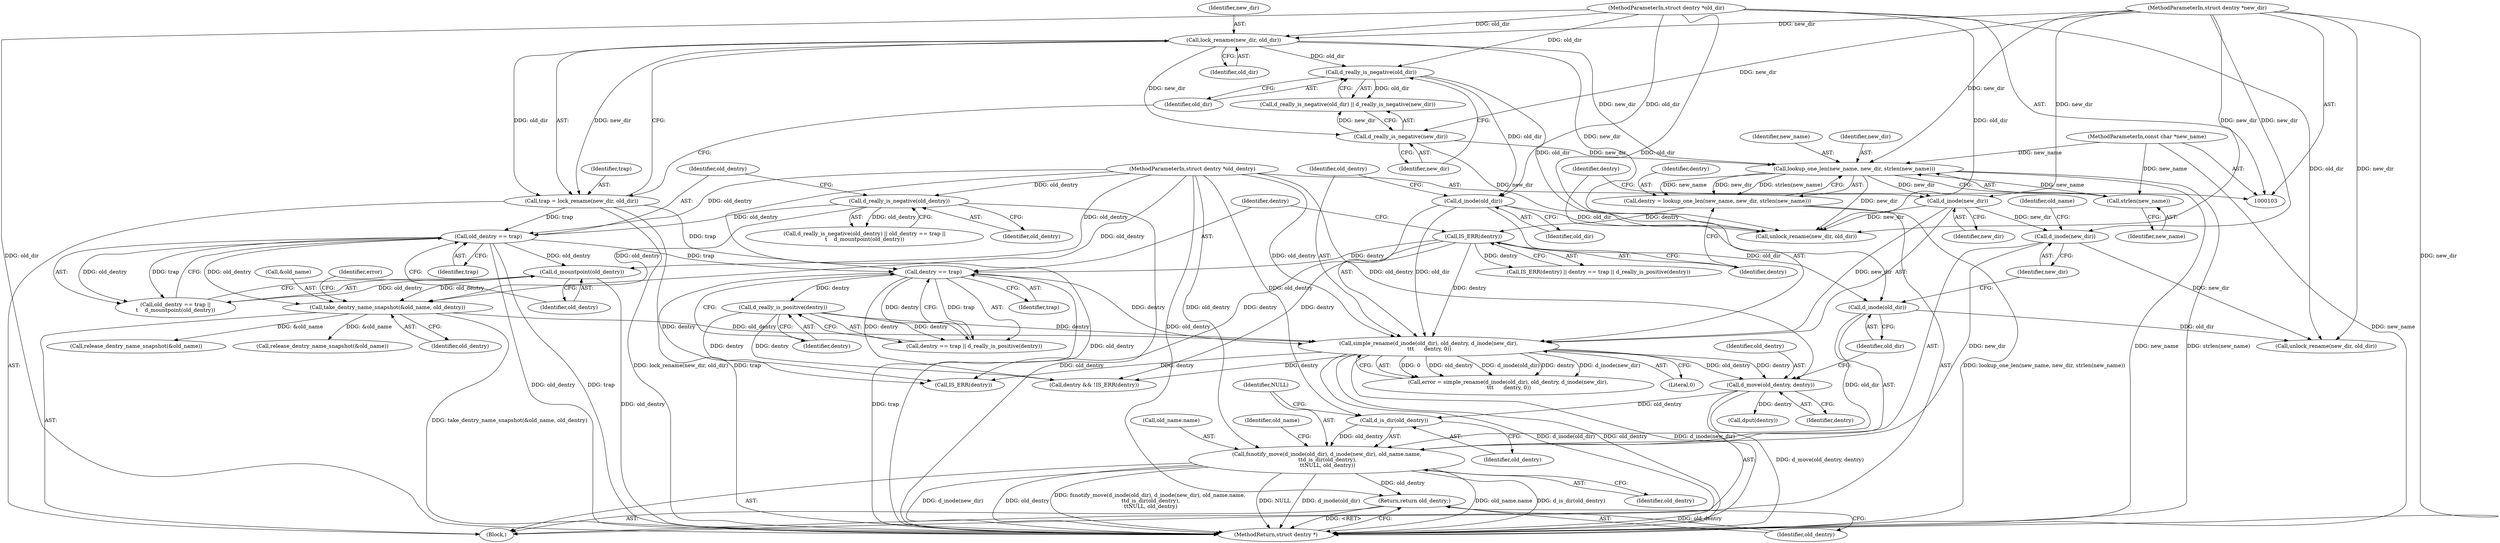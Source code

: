 digraph "0_linux_49d31c2f389acfe83417083e1208422b4091cd9e@API" {
"1000181" [label="(Call,fsnotify_move(d_inode(old_dir), d_inode(new_dir), old_name.name,\n \t\td_is_dir(old_dentry),\n \t\tNULL, old_dentry))"];
"1000182" [label="(Call,d_inode(old_dir))"];
"1000164" [label="(Call,d_inode(old_dir))"];
"1000123" [label="(Call,d_really_is_negative(old_dir))"];
"1000118" [label="(Call,lock_rename(new_dir, old_dir))"];
"1000106" [label="(MethodParameterIn,struct dentry *new_dir)"];
"1000104" [label="(MethodParameterIn,struct dentry *old_dir)"];
"1000184" [label="(Call,d_inode(new_dir))"];
"1000167" [label="(Call,d_inode(new_dir))"];
"1000141" [label="(Call,lookup_one_len(new_name, new_dir, strlen(new_name)))"];
"1000144" [label="(Call,strlen(new_name))"];
"1000107" [label="(MethodParameterIn,const char *new_name)"];
"1000125" [label="(Call,d_really_is_negative(new_dir))"];
"1000189" [label="(Call,d_is_dir(old_dentry))"];
"1000178" [label="(Call,d_move(old_dentry, dentry))"];
"1000163" [label="(Call,simple_rename(d_inode(old_dir), old_dentry, d_inode(new_dir),\n \t\t\t      dentry, 0))"];
"1000157" [label="(Call,take_dentry_name_snapshot(&old_name, old_dentry))"];
"1000133" [label="(Call,old_dentry == trap)"];
"1000130" [label="(Call,d_really_is_negative(old_dentry))"];
"1000105" [label="(MethodParameterIn,struct dentry *old_dentry)"];
"1000116" [label="(Call,trap = lock_rename(new_dir, old_dir))"];
"1000136" [label="(Call,d_mountpoint(old_dentry))"];
"1000151" [label="(Call,dentry == trap)"];
"1000148" [label="(Call,IS_ERR(dentry))"];
"1000139" [label="(Call,dentry = lookup_one_len(new_name, new_dir, strlen(new_name)))"];
"1000154" [label="(Call,d_really_is_positive(dentry))"];
"1000201" [label="(Return,return old_dentry;)"];
"1000116" [label="(Call,trap = lock_rename(new_dir, old_dir))"];
"1000143" [label="(Identifier,new_dir)"];
"1000190" [label="(Identifier,old_dentry)"];
"1000161" [label="(Call,error = simple_rename(d_inode(old_dir), old_dentry, d_inode(new_dir),\n \t\t\t      dentry, 0))"];
"1000124" [label="(Identifier,old_dir)"];
"1000133" [label="(Call,old_dentry == trap)"];
"1000151" [label="(Call,dentry == trap)"];
"1000192" [label="(Identifier,old_dentry)"];
"1000137" [label="(Identifier,old_dentry)"];
"1000168" [label="(Identifier,new_dir)"];
"1000150" [label="(Call,dentry == trap || d_really_is_positive(dentry))"];
"1000141" [label="(Call,lookup_one_len(new_name, new_dir, strlen(new_name)))"];
"1000186" [label="(Call,old_name.name)"];
"1000184" [label="(Call,d_inode(new_dir))"];
"1000123" [label="(Call,d_really_is_negative(old_dir))"];
"1000118" [label="(Call,lock_rename(new_dir, old_dir))"];
"1000134" [label="(Identifier,old_dentry)"];
"1000195" [label="(Identifier,old_name)"];
"1000125" [label="(Call,d_really_is_negative(new_dir))"];
"1000166" [label="(Identifier,old_dentry)"];
"1000152" [label="(Identifier,dentry)"];
"1000155" [label="(Identifier,dentry)"];
"1000212" [label="(Call,unlock_rename(new_dir, old_dir))"];
"1000182" [label="(Call,d_inode(old_dir))"];
"1000164" [label="(Call,d_inode(old_dir))"];
"1000119" [label="(Identifier,new_dir)"];
"1000174" [label="(Call,release_dentry_name_snapshot(&old_name))"];
"1000191" [label="(Identifier,NULL)"];
"1000120" [label="(Identifier,old_dir)"];
"1000142" [label="(Identifier,new_name)"];
"1000105" [label="(MethodParameterIn,struct dentry *old_dentry)"];
"1000162" [label="(Identifier,error)"];
"1000187" [label="(Identifier,old_name)"];
"1000140" [label="(Identifier,dentry)"];
"1000145" [label="(Identifier,new_name)"];
"1000217" [label="(MethodReturn,struct dentry *)"];
"1000129" [label="(Call,d_really_is_negative(old_dentry) || old_dentry == trap ||\n\t    d_mountpoint(old_dentry))"];
"1000157" [label="(Call,take_dentry_name_snapshot(&old_name, old_dentry))"];
"1000183" [label="(Identifier,old_dir)"];
"1000108" [label="(Block,)"];
"1000126" [label="(Identifier,new_dir)"];
"1000144" [label="(Call,strlen(new_name))"];
"1000178" [label="(Call,d_move(old_dentry, dentry))"];
"1000205" [label="(Call,dentry && !IS_ERR(dentry))"];
"1000130" [label="(Call,d_really_is_negative(old_dentry))"];
"1000201" [label="(Return,return old_dentry;)"];
"1000117" [label="(Identifier,trap)"];
"1000189" [label="(Call,d_is_dir(old_dentry))"];
"1000107" [label="(MethodParameterIn,const char *new_name)"];
"1000170" [label="(Literal,0)"];
"1000135" [label="(Identifier,trap)"];
"1000106" [label="(MethodParameterIn,struct dentry *new_dir)"];
"1000139" [label="(Call,dentry = lookup_one_len(new_name, new_dir, strlen(new_name)))"];
"1000158" [label="(Call,&old_name)"];
"1000196" [label="(Call,unlock_rename(new_dir, old_dir))"];
"1000148" [label="(Call,IS_ERR(dentry))"];
"1000180" [label="(Identifier,dentry)"];
"1000163" [label="(Call,simple_rename(d_inode(old_dir), old_dentry, d_inode(new_dir),\n \t\t\t      dentry, 0))"];
"1000153" [label="(Identifier,trap)"];
"1000149" [label="(Identifier,dentry)"];
"1000132" [label="(Call,old_dentry == trap ||\n\t    d_mountpoint(old_dentry))"];
"1000154" [label="(Call,d_really_is_positive(dentry))"];
"1000122" [label="(Call,d_really_is_negative(old_dir) || d_really_is_negative(new_dir))"];
"1000208" [label="(Call,IS_ERR(dentry))"];
"1000160" [label="(Identifier,old_dentry)"];
"1000179" [label="(Identifier,old_dentry)"];
"1000147" [label="(Call,IS_ERR(dentry) || dentry == trap || d_really_is_positive(dentry))"];
"1000181" [label="(Call,fsnotify_move(d_inode(old_dir), d_inode(new_dir), old_name.name,\n \t\td_is_dir(old_dentry),\n \t\tNULL, old_dentry))"];
"1000193" [label="(Call,release_dentry_name_snapshot(&old_name))"];
"1000167" [label="(Call,d_inode(new_dir))"];
"1000104" [label="(MethodParameterIn,struct dentry *old_dir)"];
"1000185" [label="(Identifier,new_dir)"];
"1000131" [label="(Identifier,old_dentry)"];
"1000199" [label="(Call,dput(dentry))"];
"1000169" [label="(Identifier,dentry)"];
"1000202" [label="(Identifier,old_dentry)"];
"1000165" [label="(Identifier,old_dir)"];
"1000136" [label="(Call,d_mountpoint(old_dentry))"];
"1000181" -> "1000108"  [label="AST: "];
"1000181" -> "1000192"  [label="CFG: "];
"1000182" -> "1000181"  [label="AST: "];
"1000184" -> "1000181"  [label="AST: "];
"1000186" -> "1000181"  [label="AST: "];
"1000189" -> "1000181"  [label="AST: "];
"1000191" -> "1000181"  [label="AST: "];
"1000192" -> "1000181"  [label="AST: "];
"1000195" -> "1000181"  [label="CFG: "];
"1000181" -> "1000217"  [label="DDG: fsnotify_move(d_inode(old_dir), d_inode(new_dir), old_name.name,\n \t\td_is_dir(old_dentry),\n \t\tNULL, old_dentry)"];
"1000181" -> "1000217"  [label="DDG: NULL"];
"1000181" -> "1000217"  [label="DDG: d_inode(old_dir)"];
"1000181" -> "1000217"  [label="DDG: old_name.name"];
"1000181" -> "1000217"  [label="DDG: d_is_dir(old_dentry)"];
"1000181" -> "1000217"  [label="DDG: d_inode(new_dir)"];
"1000181" -> "1000217"  [label="DDG: old_dentry"];
"1000182" -> "1000181"  [label="DDG: old_dir"];
"1000184" -> "1000181"  [label="DDG: new_dir"];
"1000189" -> "1000181"  [label="DDG: old_dentry"];
"1000105" -> "1000181"  [label="DDG: old_dentry"];
"1000181" -> "1000201"  [label="DDG: old_dentry"];
"1000182" -> "1000183"  [label="CFG: "];
"1000183" -> "1000182"  [label="AST: "];
"1000185" -> "1000182"  [label="CFG: "];
"1000164" -> "1000182"  [label="DDG: old_dir"];
"1000104" -> "1000182"  [label="DDG: old_dir"];
"1000182" -> "1000196"  [label="DDG: old_dir"];
"1000164" -> "1000163"  [label="AST: "];
"1000164" -> "1000165"  [label="CFG: "];
"1000165" -> "1000164"  [label="AST: "];
"1000166" -> "1000164"  [label="CFG: "];
"1000164" -> "1000163"  [label="DDG: old_dir"];
"1000123" -> "1000164"  [label="DDG: old_dir"];
"1000104" -> "1000164"  [label="DDG: old_dir"];
"1000164" -> "1000212"  [label="DDG: old_dir"];
"1000123" -> "1000122"  [label="AST: "];
"1000123" -> "1000124"  [label="CFG: "];
"1000124" -> "1000123"  [label="AST: "];
"1000126" -> "1000123"  [label="CFG: "];
"1000122" -> "1000123"  [label="CFG: "];
"1000123" -> "1000122"  [label="DDG: old_dir"];
"1000118" -> "1000123"  [label="DDG: old_dir"];
"1000104" -> "1000123"  [label="DDG: old_dir"];
"1000123" -> "1000212"  [label="DDG: old_dir"];
"1000118" -> "1000116"  [label="AST: "];
"1000118" -> "1000120"  [label="CFG: "];
"1000119" -> "1000118"  [label="AST: "];
"1000120" -> "1000118"  [label="AST: "];
"1000116" -> "1000118"  [label="CFG: "];
"1000118" -> "1000116"  [label="DDG: new_dir"];
"1000118" -> "1000116"  [label="DDG: old_dir"];
"1000106" -> "1000118"  [label="DDG: new_dir"];
"1000104" -> "1000118"  [label="DDG: old_dir"];
"1000118" -> "1000125"  [label="DDG: new_dir"];
"1000118" -> "1000141"  [label="DDG: new_dir"];
"1000118" -> "1000212"  [label="DDG: new_dir"];
"1000106" -> "1000103"  [label="AST: "];
"1000106" -> "1000217"  [label="DDG: new_dir"];
"1000106" -> "1000125"  [label="DDG: new_dir"];
"1000106" -> "1000141"  [label="DDG: new_dir"];
"1000106" -> "1000167"  [label="DDG: new_dir"];
"1000106" -> "1000184"  [label="DDG: new_dir"];
"1000106" -> "1000196"  [label="DDG: new_dir"];
"1000106" -> "1000212"  [label="DDG: new_dir"];
"1000104" -> "1000103"  [label="AST: "];
"1000104" -> "1000217"  [label="DDG: old_dir"];
"1000104" -> "1000196"  [label="DDG: old_dir"];
"1000104" -> "1000212"  [label="DDG: old_dir"];
"1000184" -> "1000185"  [label="CFG: "];
"1000185" -> "1000184"  [label="AST: "];
"1000187" -> "1000184"  [label="CFG: "];
"1000167" -> "1000184"  [label="DDG: new_dir"];
"1000184" -> "1000196"  [label="DDG: new_dir"];
"1000167" -> "1000163"  [label="AST: "];
"1000167" -> "1000168"  [label="CFG: "];
"1000168" -> "1000167"  [label="AST: "];
"1000169" -> "1000167"  [label="CFG: "];
"1000167" -> "1000163"  [label="DDG: new_dir"];
"1000141" -> "1000167"  [label="DDG: new_dir"];
"1000167" -> "1000212"  [label="DDG: new_dir"];
"1000141" -> "1000139"  [label="AST: "];
"1000141" -> "1000144"  [label="CFG: "];
"1000142" -> "1000141"  [label="AST: "];
"1000143" -> "1000141"  [label="AST: "];
"1000144" -> "1000141"  [label="AST: "];
"1000139" -> "1000141"  [label="CFG: "];
"1000141" -> "1000217"  [label="DDG: new_name"];
"1000141" -> "1000217"  [label="DDG: strlen(new_name)"];
"1000141" -> "1000139"  [label="DDG: new_name"];
"1000141" -> "1000139"  [label="DDG: new_dir"];
"1000141" -> "1000139"  [label="DDG: strlen(new_name)"];
"1000144" -> "1000141"  [label="DDG: new_name"];
"1000107" -> "1000141"  [label="DDG: new_name"];
"1000125" -> "1000141"  [label="DDG: new_dir"];
"1000141" -> "1000212"  [label="DDG: new_dir"];
"1000144" -> "1000145"  [label="CFG: "];
"1000145" -> "1000144"  [label="AST: "];
"1000107" -> "1000144"  [label="DDG: new_name"];
"1000107" -> "1000103"  [label="AST: "];
"1000107" -> "1000217"  [label="DDG: new_name"];
"1000125" -> "1000122"  [label="AST: "];
"1000125" -> "1000126"  [label="CFG: "];
"1000126" -> "1000125"  [label="AST: "];
"1000122" -> "1000125"  [label="CFG: "];
"1000125" -> "1000122"  [label="DDG: new_dir"];
"1000125" -> "1000212"  [label="DDG: new_dir"];
"1000189" -> "1000190"  [label="CFG: "];
"1000190" -> "1000189"  [label="AST: "];
"1000191" -> "1000189"  [label="CFG: "];
"1000178" -> "1000189"  [label="DDG: old_dentry"];
"1000105" -> "1000189"  [label="DDG: old_dentry"];
"1000178" -> "1000108"  [label="AST: "];
"1000178" -> "1000180"  [label="CFG: "];
"1000179" -> "1000178"  [label="AST: "];
"1000180" -> "1000178"  [label="AST: "];
"1000183" -> "1000178"  [label="CFG: "];
"1000178" -> "1000217"  [label="DDG: d_move(old_dentry, dentry)"];
"1000163" -> "1000178"  [label="DDG: old_dentry"];
"1000163" -> "1000178"  [label="DDG: dentry"];
"1000105" -> "1000178"  [label="DDG: old_dentry"];
"1000178" -> "1000199"  [label="DDG: dentry"];
"1000163" -> "1000161"  [label="AST: "];
"1000163" -> "1000170"  [label="CFG: "];
"1000166" -> "1000163"  [label="AST: "];
"1000169" -> "1000163"  [label="AST: "];
"1000170" -> "1000163"  [label="AST: "];
"1000161" -> "1000163"  [label="CFG: "];
"1000163" -> "1000217"  [label="DDG: d_inode(old_dir)"];
"1000163" -> "1000217"  [label="DDG: old_dentry"];
"1000163" -> "1000217"  [label="DDG: d_inode(new_dir)"];
"1000163" -> "1000161"  [label="DDG: 0"];
"1000163" -> "1000161"  [label="DDG: old_dentry"];
"1000163" -> "1000161"  [label="DDG: d_inode(old_dir)"];
"1000163" -> "1000161"  [label="DDG: dentry"];
"1000163" -> "1000161"  [label="DDG: d_inode(new_dir)"];
"1000157" -> "1000163"  [label="DDG: old_dentry"];
"1000105" -> "1000163"  [label="DDG: old_dentry"];
"1000151" -> "1000163"  [label="DDG: dentry"];
"1000154" -> "1000163"  [label="DDG: dentry"];
"1000148" -> "1000163"  [label="DDG: dentry"];
"1000163" -> "1000205"  [label="DDG: dentry"];
"1000163" -> "1000208"  [label="DDG: dentry"];
"1000157" -> "1000108"  [label="AST: "];
"1000157" -> "1000160"  [label="CFG: "];
"1000158" -> "1000157"  [label="AST: "];
"1000160" -> "1000157"  [label="AST: "];
"1000162" -> "1000157"  [label="CFG: "];
"1000157" -> "1000217"  [label="DDG: take_dentry_name_snapshot(&old_name, old_dentry)"];
"1000133" -> "1000157"  [label="DDG: old_dentry"];
"1000136" -> "1000157"  [label="DDG: old_dentry"];
"1000130" -> "1000157"  [label="DDG: old_dentry"];
"1000105" -> "1000157"  [label="DDG: old_dentry"];
"1000157" -> "1000174"  [label="DDG: &old_name"];
"1000157" -> "1000193"  [label="DDG: &old_name"];
"1000133" -> "1000132"  [label="AST: "];
"1000133" -> "1000135"  [label="CFG: "];
"1000134" -> "1000133"  [label="AST: "];
"1000135" -> "1000133"  [label="AST: "];
"1000137" -> "1000133"  [label="CFG: "];
"1000132" -> "1000133"  [label="CFG: "];
"1000133" -> "1000217"  [label="DDG: old_dentry"];
"1000133" -> "1000217"  [label="DDG: trap"];
"1000133" -> "1000132"  [label="DDG: old_dentry"];
"1000133" -> "1000132"  [label="DDG: trap"];
"1000130" -> "1000133"  [label="DDG: old_dentry"];
"1000105" -> "1000133"  [label="DDG: old_dentry"];
"1000116" -> "1000133"  [label="DDG: trap"];
"1000133" -> "1000136"  [label="DDG: old_dentry"];
"1000133" -> "1000151"  [label="DDG: trap"];
"1000130" -> "1000129"  [label="AST: "];
"1000130" -> "1000131"  [label="CFG: "];
"1000131" -> "1000130"  [label="AST: "];
"1000134" -> "1000130"  [label="CFG: "];
"1000129" -> "1000130"  [label="CFG: "];
"1000130" -> "1000217"  [label="DDG: old_dentry"];
"1000130" -> "1000129"  [label="DDG: old_dentry"];
"1000105" -> "1000130"  [label="DDG: old_dentry"];
"1000105" -> "1000103"  [label="AST: "];
"1000105" -> "1000217"  [label="DDG: old_dentry"];
"1000105" -> "1000136"  [label="DDG: old_dentry"];
"1000105" -> "1000201"  [label="DDG: old_dentry"];
"1000116" -> "1000108"  [label="AST: "];
"1000117" -> "1000116"  [label="AST: "];
"1000124" -> "1000116"  [label="CFG: "];
"1000116" -> "1000217"  [label="DDG: lock_rename(new_dir, old_dir)"];
"1000116" -> "1000217"  [label="DDG: trap"];
"1000116" -> "1000151"  [label="DDG: trap"];
"1000136" -> "1000132"  [label="AST: "];
"1000136" -> "1000137"  [label="CFG: "];
"1000137" -> "1000136"  [label="AST: "];
"1000132" -> "1000136"  [label="CFG: "];
"1000136" -> "1000217"  [label="DDG: old_dentry"];
"1000136" -> "1000132"  [label="DDG: old_dentry"];
"1000151" -> "1000150"  [label="AST: "];
"1000151" -> "1000153"  [label="CFG: "];
"1000152" -> "1000151"  [label="AST: "];
"1000153" -> "1000151"  [label="AST: "];
"1000155" -> "1000151"  [label="CFG: "];
"1000150" -> "1000151"  [label="CFG: "];
"1000151" -> "1000217"  [label="DDG: trap"];
"1000151" -> "1000150"  [label="DDG: dentry"];
"1000151" -> "1000150"  [label="DDG: trap"];
"1000148" -> "1000151"  [label="DDG: dentry"];
"1000151" -> "1000154"  [label="DDG: dentry"];
"1000151" -> "1000205"  [label="DDG: dentry"];
"1000151" -> "1000208"  [label="DDG: dentry"];
"1000148" -> "1000147"  [label="AST: "];
"1000148" -> "1000149"  [label="CFG: "];
"1000149" -> "1000148"  [label="AST: "];
"1000152" -> "1000148"  [label="CFG: "];
"1000147" -> "1000148"  [label="CFG: "];
"1000148" -> "1000147"  [label="DDG: dentry"];
"1000139" -> "1000148"  [label="DDG: dentry"];
"1000148" -> "1000205"  [label="DDG: dentry"];
"1000148" -> "1000208"  [label="DDG: dentry"];
"1000139" -> "1000108"  [label="AST: "];
"1000140" -> "1000139"  [label="AST: "];
"1000149" -> "1000139"  [label="CFG: "];
"1000139" -> "1000217"  [label="DDG: lookup_one_len(new_name, new_dir, strlen(new_name))"];
"1000154" -> "1000150"  [label="AST: "];
"1000154" -> "1000155"  [label="CFG: "];
"1000155" -> "1000154"  [label="AST: "];
"1000150" -> "1000154"  [label="CFG: "];
"1000154" -> "1000150"  [label="DDG: dentry"];
"1000154" -> "1000205"  [label="DDG: dentry"];
"1000154" -> "1000208"  [label="DDG: dentry"];
"1000201" -> "1000108"  [label="AST: "];
"1000201" -> "1000202"  [label="CFG: "];
"1000202" -> "1000201"  [label="AST: "];
"1000217" -> "1000201"  [label="CFG: "];
"1000201" -> "1000217"  [label="DDG: <RET>"];
"1000202" -> "1000201"  [label="DDG: old_dentry"];
}
